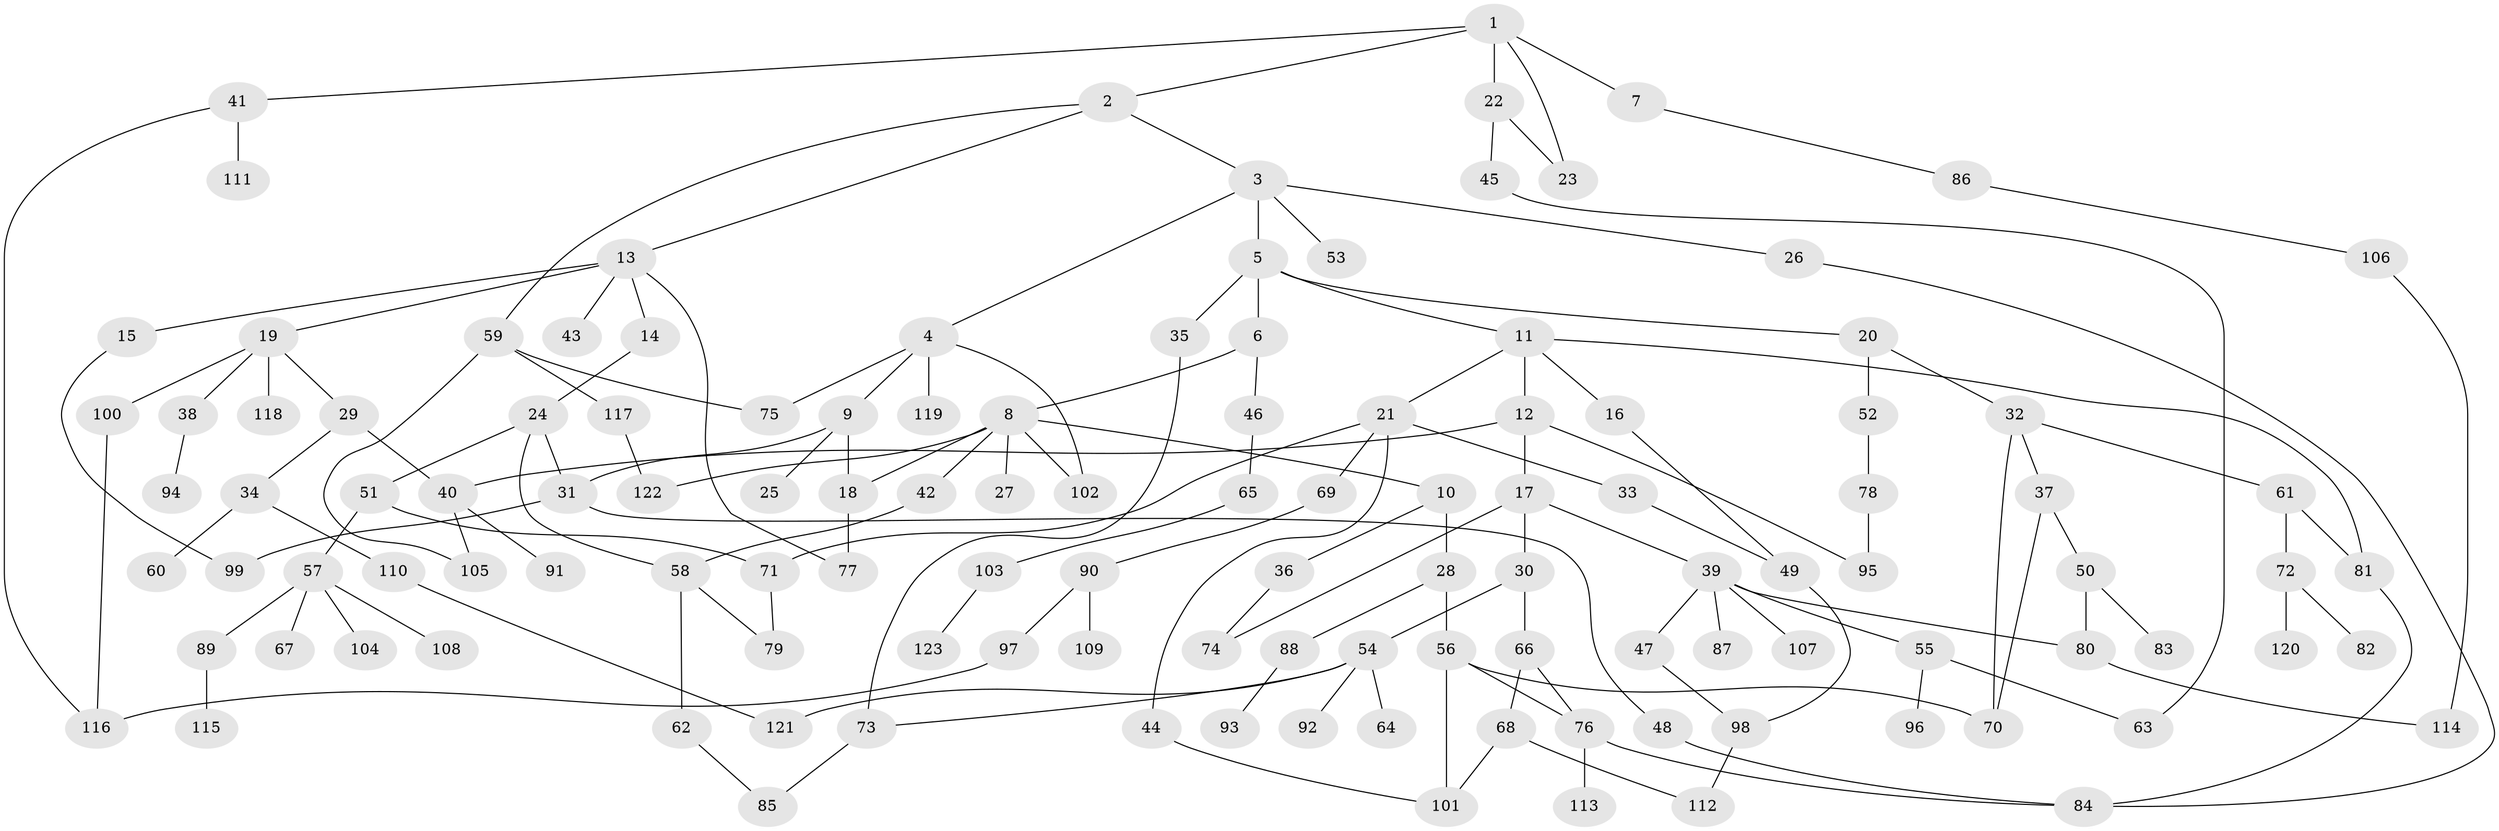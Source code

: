// coarse degree distribution, {6: 0.061224489795918366, 10: 0.04081632653061224, 5: 0.04081632653061224, 3: 0.1836734693877551, 11: 0.04081632653061224, 2: 0.22448979591836735, 7: 0.04081632653061224, 1: 0.30612244897959184, 4: 0.061224489795918366}
// Generated by graph-tools (version 1.1) at 2025/16/03/04/25 18:16:48]
// undirected, 123 vertices, 157 edges
graph export_dot {
graph [start="1"]
  node [color=gray90,style=filled];
  1;
  2;
  3;
  4;
  5;
  6;
  7;
  8;
  9;
  10;
  11;
  12;
  13;
  14;
  15;
  16;
  17;
  18;
  19;
  20;
  21;
  22;
  23;
  24;
  25;
  26;
  27;
  28;
  29;
  30;
  31;
  32;
  33;
  34;
  35;
  36;
  37;
  38;
  39;
  40;
  41;
  42;
  43;
  44;
  45;
  46;
  47;
  48;
  49;
  50;
  51;
  52;
  53;
  54;
  55;
  56;
  57;
  58;
  59;
  60;
  61;
  62;
  63;
  64;
  65;
  66;
  67;
  68;
  69;
  70;
  71;
  72;
  73;
  74;
  75;
  76;
  77;
  78;
  79;
  80;
  81;
  82;
  83;
  84;
  85;
  86;
  87;
  88;
  89;
  90;
  91;
  92;
  93;
  94;
  95;
  96;
  97;
  98;
  99;
  100;
  101;
  102;
  103;
  104;
  105;
  106;
  107;
  108;
  109;
  110;
  111;
  112;
  113;
  114;
  115;
  116;
  117;
  118;
  119;
  120;
  121;
  122;
  123;
  1 -- 2;
  1 -- 7;
  1 -- 22;
  1 -- 23;
  1 -- 41;
  2 -- 3;
  2 -- 13;
  2 -- 59;
  3 -- 4;
  3 -- 5;
  3 -- 26;
  3 -- 53;
  4 -- 9;
  4 -- 75;
  4 -- 119;
  4 -- 102;
  5 -- 6;
  5 -- 11;
  5 -- 20;
  5 -- 35;
  6 -- 8;
  6 -- 46;
  7 -- 86;
  8 -- 10;
  8 -- 18;
  8 -- 27;
  8 -- 42;
  8 -- 102;
  8 -- 122;
  9 -- 25;
  9 -- 31;
  9 -- 18;
  10 -- 28;
  10 -- 36;
  11 -- 12;
  11 -- 16;
  11 -- 21;
  11 -- 81;
  12 -- 17;
  12 -- 95;
  12 -- 40;
  13 -- 14;
  13 -- 15;
  13 -- 19;
  13 -- 43;
  13 -- 77;
  14 -- 24;
  15 -- 99;
  16 -- 49;
  17 -- 30;
  17 -- 39;
  17 -- 74;
  18 -- 77;
  19 -- 29;
  19 -- 38;
  19 -- 100;
  19 -- 118;
  20 -- 32;
  20 -- 52;
  21 -- 33;
  21 -- 44;
  21 -- 69;
  21 -- 71;
  22 -- 45;
  22 -- 23;
  24 -- 51;
  24 -- 31;
  24 -- 58;
  26 -- 84;
  28 -- 56;
  28 -- 88;
  29 -- 34;
  29 -- 40;
  30 -- 54;
  30 -- 66;
  31 -- 48;
  31 -- 99;
  32 -- 37;
  32 -- 61;
  32 -- 70;
  33 -- 49;
  34 -- 60;
  34 -- 110;
  35 -- 73;
  36 -- 74;
  37 -- 50;
  37 -- 70;
  38 -- 94;
  39 -- 47;
  39 -- 55;
  39 -- 80;
  39 -- 87;
  39 -- 107;
  40 -- 91;
  40 -- 105;
  41 -- 111;
  41 -- 116;
  42 -- 58;
  44 -- 101;
  45 -- 63;
  46 -- 65;
  47 -- 98;
  48 -- 84;
  49 -- 98;
  50 -- 83;
  50 -- 80;
  51 -- 57;
  51 -- 71;
  52 -- 78;
  54 -- 64;
  54 -- 92;
  54 -- 121;
  54 -- 73;
  55 -- 63;
  55 -- 96;
  56 -- 70;
  56 -- 101;
  56 -- 76;
  57 -- 67;
  57 -- 89;
  57 -- 104;
  57 -- 108;
  58 -- 62;
  58 -- 79;
  59 -- 117;
  59 -- 105;
  59 -- 75;
  61 -- 72;
  61 -- 81;
  62 -- 85;
  65 -- 103;
  66 -- 68;
  66 -- 76;
  68 -- 101;
  68 -- 112;
  69 -- 90;
  71 -- 79;
  72 -- 82;
  72 -- 120;
  73 -- 85;
  76 -- 84;
  76 -- 113;
  78 -- 95;
  80 -- 114;
  81 -- 84;
  86 -- 106;
  88 -- 93;
  89 -- 115;
  90 -- 97;
  90 -- 109;
  97 -- 116;
  98 -- 112;
  100 -- 116;
  103 -- 123;
  106 -- 114;
  110 -- 121;
  117 -- 122;
}
